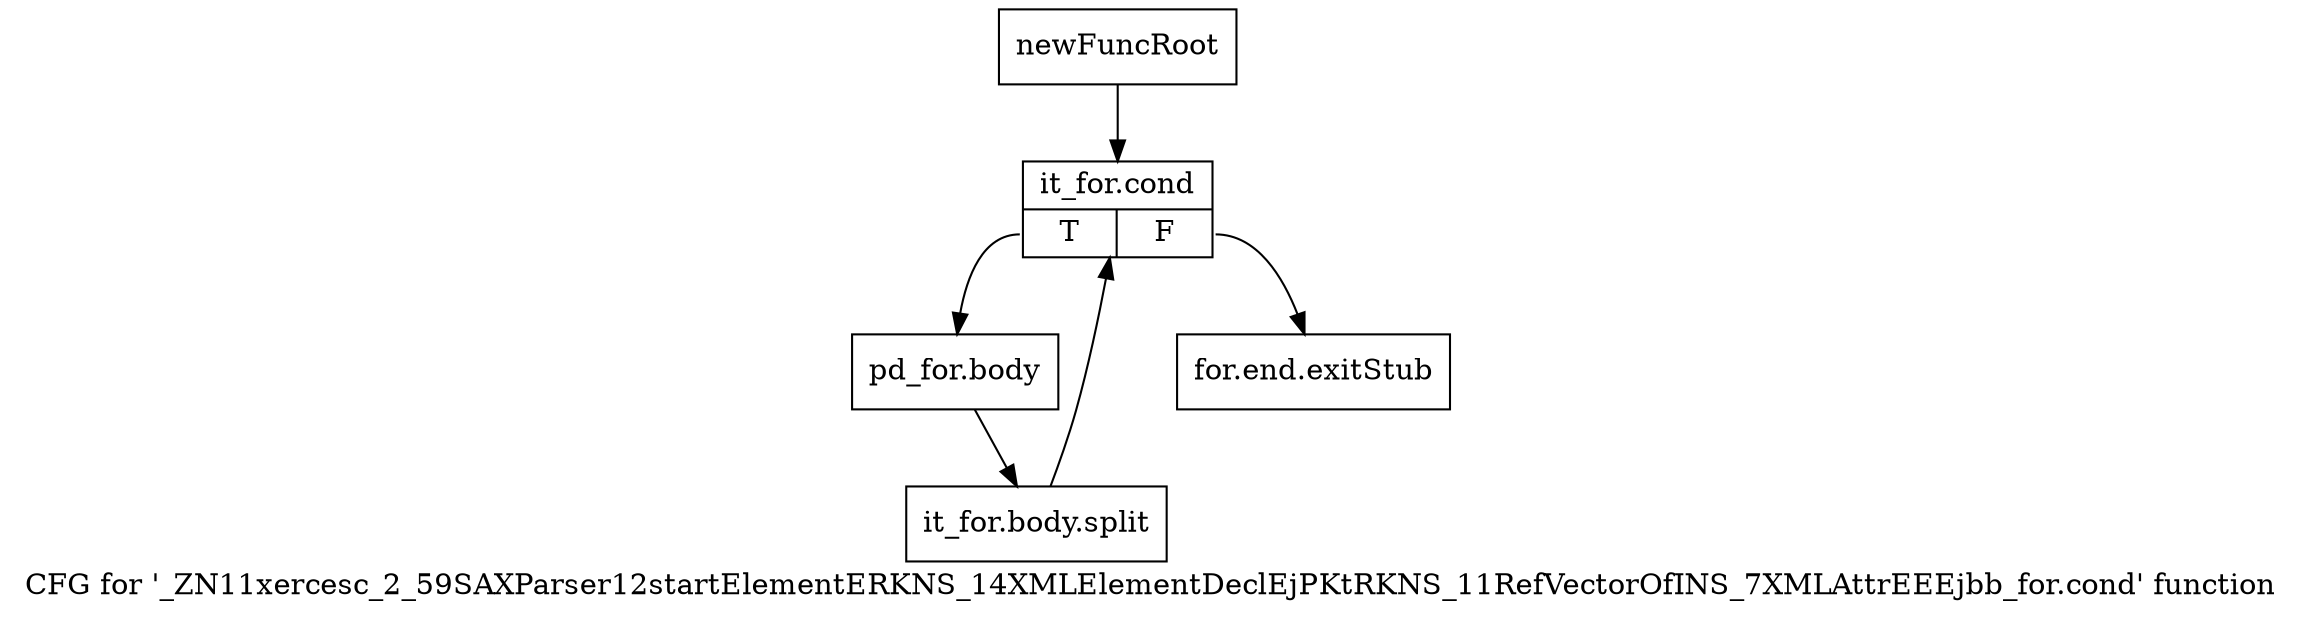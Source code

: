 digraph "CFG for '_ZN11xercesc_2_59SAXParser12startElementERKNS_14XMLElementDeclEjPKtRKNS_11RefVectorOfINS_7XMLAttrEEEjbb_for.cond' function" {
	label="CFG for '_ZN11xercesc_2_59SAXParser12startElementERKNS_14XMLElementDeclEjPKtRKNS_11RefVectorOfINS_7XMLAttrEEEjbb_for.cond' function";

	Node0x99b3820 [shape=record,label="{newFuncRoot}"];
	Node0x99b3820 -> Node0x99b38c0;
	Node0x99b3870 [shape=record,label="{for.end.exitStub}"];
	Node0x99b38c0 [shape=record,label="{it_for.cond|{<s0>T|<s1>F}}"];
	Node0x99b38c0:s0 -> Node0x99b3910;
	Node0x99b38c0:s1 -> Node0x99b3870;
	Node0x99b3910 [shape=record,label="{pd_for.body}"];
	Node0x99b3910 -> Node0xceb63e0;
	Node0xceb63e0 [shape=record,label="{it_for.body.split}"];
	Node0xceb63e0 -> Node0x99b38c0;
}
